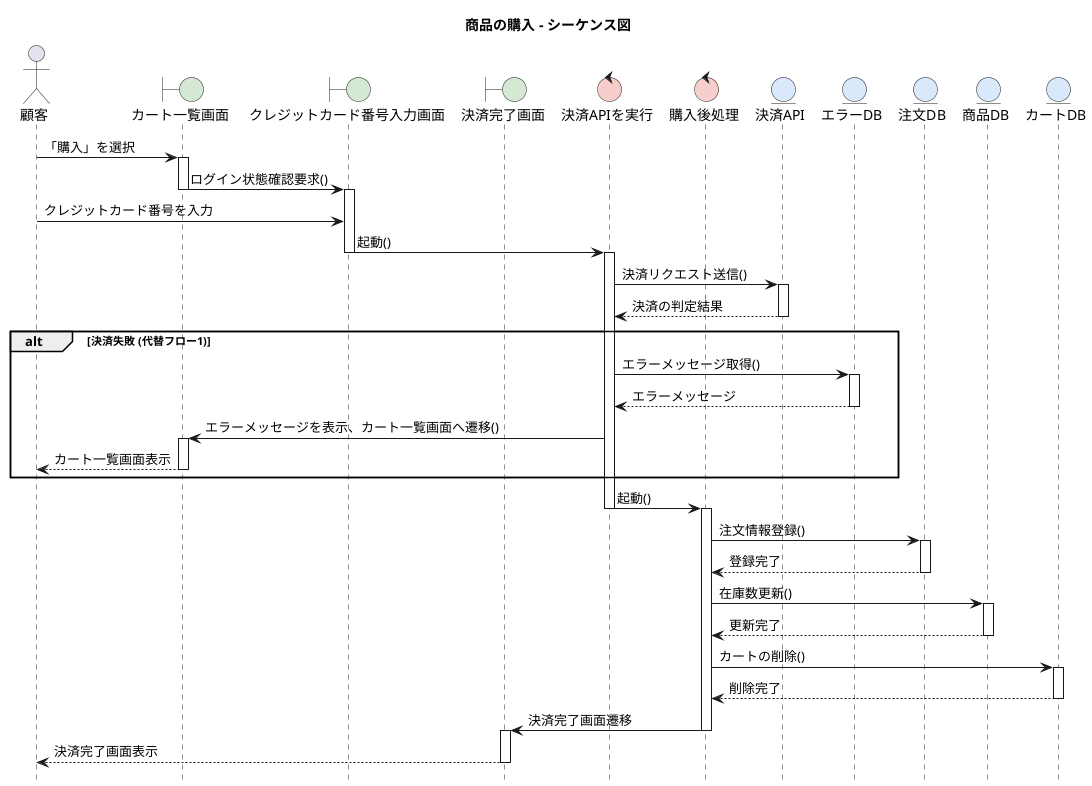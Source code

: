 @startuml
title 商品の購入 - シーケンス図
skinparam boundaryBackgroundColor #D5E8D4
skinparam controlBackgroundColor  #F8CECC
skinparam entityBackgroundColor   #DAE8FC

hide footbox

actor 顧客
boundary "カート一覧画面" as CartView
boundary "クレジットカード番号入力画面" as CardInputView
boundary "決済完了画面" as CompleteView
control "決済APIを実行" as APIExecution
control "購入後処理" as PostPurchase
entity "決済API" as PaymentAPI
entity "エラーDB" as ErrorDataBase
entity "注文DB" as OrderDataBase
entity "商品DB" as GoodsDataBase
entity "カートDB" as CartDataBase
顧客 -> CartView : 「購入」を選択
activate CartView

CartView -> CardInputView : ログイン状態確認要求()
deactivate CartView
activate CardInputView

顧客 -> CardInputView : クレジットカード番号を入力

CardInputView -> APIExecution : 起動()
deactivate CardInputView
activate APIExecution

APIExecution -> PaymentAPI : 決済リクエスト送信()
activate PaymentAPI

PaymentAPI --> APIExecution : 決済の判定結果


deactivate PaymentAPI
alt 決済失敗 (代替フロー1)

    APIExecution -> ErrorDataBase : エラーメッセージ取得()
    activate ErrorDataBase
    ErrorDataBase --> APIExecution : エラーメッセージ
    deactivate ErrorDataBase
    APIExecution -> CartView : エラーメッセージを表示、カート一覧画面へ遷移()
    activate CartView
    
    CartView --> 顧客 : カート一覧画面表示
    deactivate CartView
end
    APIExecution -> PostPurchase : 起動()
    deactivate APIExecution
    activate PostPurchase
    PostPurchase -> OrderDataBase : 注文情報登録()
    activate OrderDataBase
    OrderDataBase --> PostPurchase : 登録完了
    deactivate OrderDataBase

    PostPurchase -> GoodsDataBase : 在庫数更新()
    activate GoodsDataBase
    GoodsDataBase --> PostPurchase : 更新完了
    deactivate GoodsDataBase

    PostPurchase -> CartDataBase : カートの削除()
    activate CartDataBase
    CartDataBase --> PostPurchase : 削除完了
    deactivate CartDataBase

    PostPurchase -> CompleteView : 決済完了画面遷移
    deactivate PostPurchase
    activate CompleteView
    
    CompleteView --> 顧客 : 決済完了画面表示
    deactivate CompleteView

@enduml
